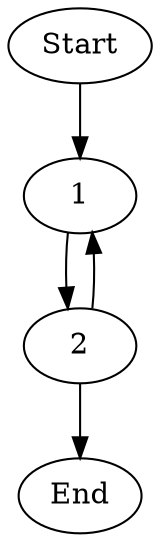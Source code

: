 strict digraph  {
	Start	 [pos="(0, 1)"];
	1	 [perf_profile="{128: 5500.4866999999995, 320: 2148.4905000000003, 512: 1301.2842, 704: 926.5277999999998, 896: 746.0372, 1088: 715.9623999999999, \
1280: 707.7513, 1472: 676.1344000000001, 1664: 761.7915000000003, 1856: 767.4296, 2048: 688.5601999999999, 2240: 701.5542999999999, \
2432: 740.4686999999998, 2624: 700.0512999999999, 2816: 700.8738000000001, 3008: 753.4839}",
		pos="(1, 1)"];
	Start -> 1	 [weight=1];
	2	 [perf_profile="{128: 2898.2188999999994, 320: 1150.7265, 512: 700.4040000000002, 704: 510.6892, 896: 399.03869999999995, 1088: 322.5969, 1280: \
271.0062, 1472: 242.73329999999999, 1664: 222.29129999999998, 1856: 204.17969999999997, 2048: 201.59859999999998, 2240: 200.2895, \
2432: 201.2618, 2624: 203.90529999999995, 2816: 203.4614, 3008: 200.59420000000003}",
		pos="(2, 1)"];
	1 -> 2	 [weight=1];
	2 -> 1	 [weight=0.1];
	End	 [pos="(3, 1)"];
	2 -> End	 [weight=0.9];
}
